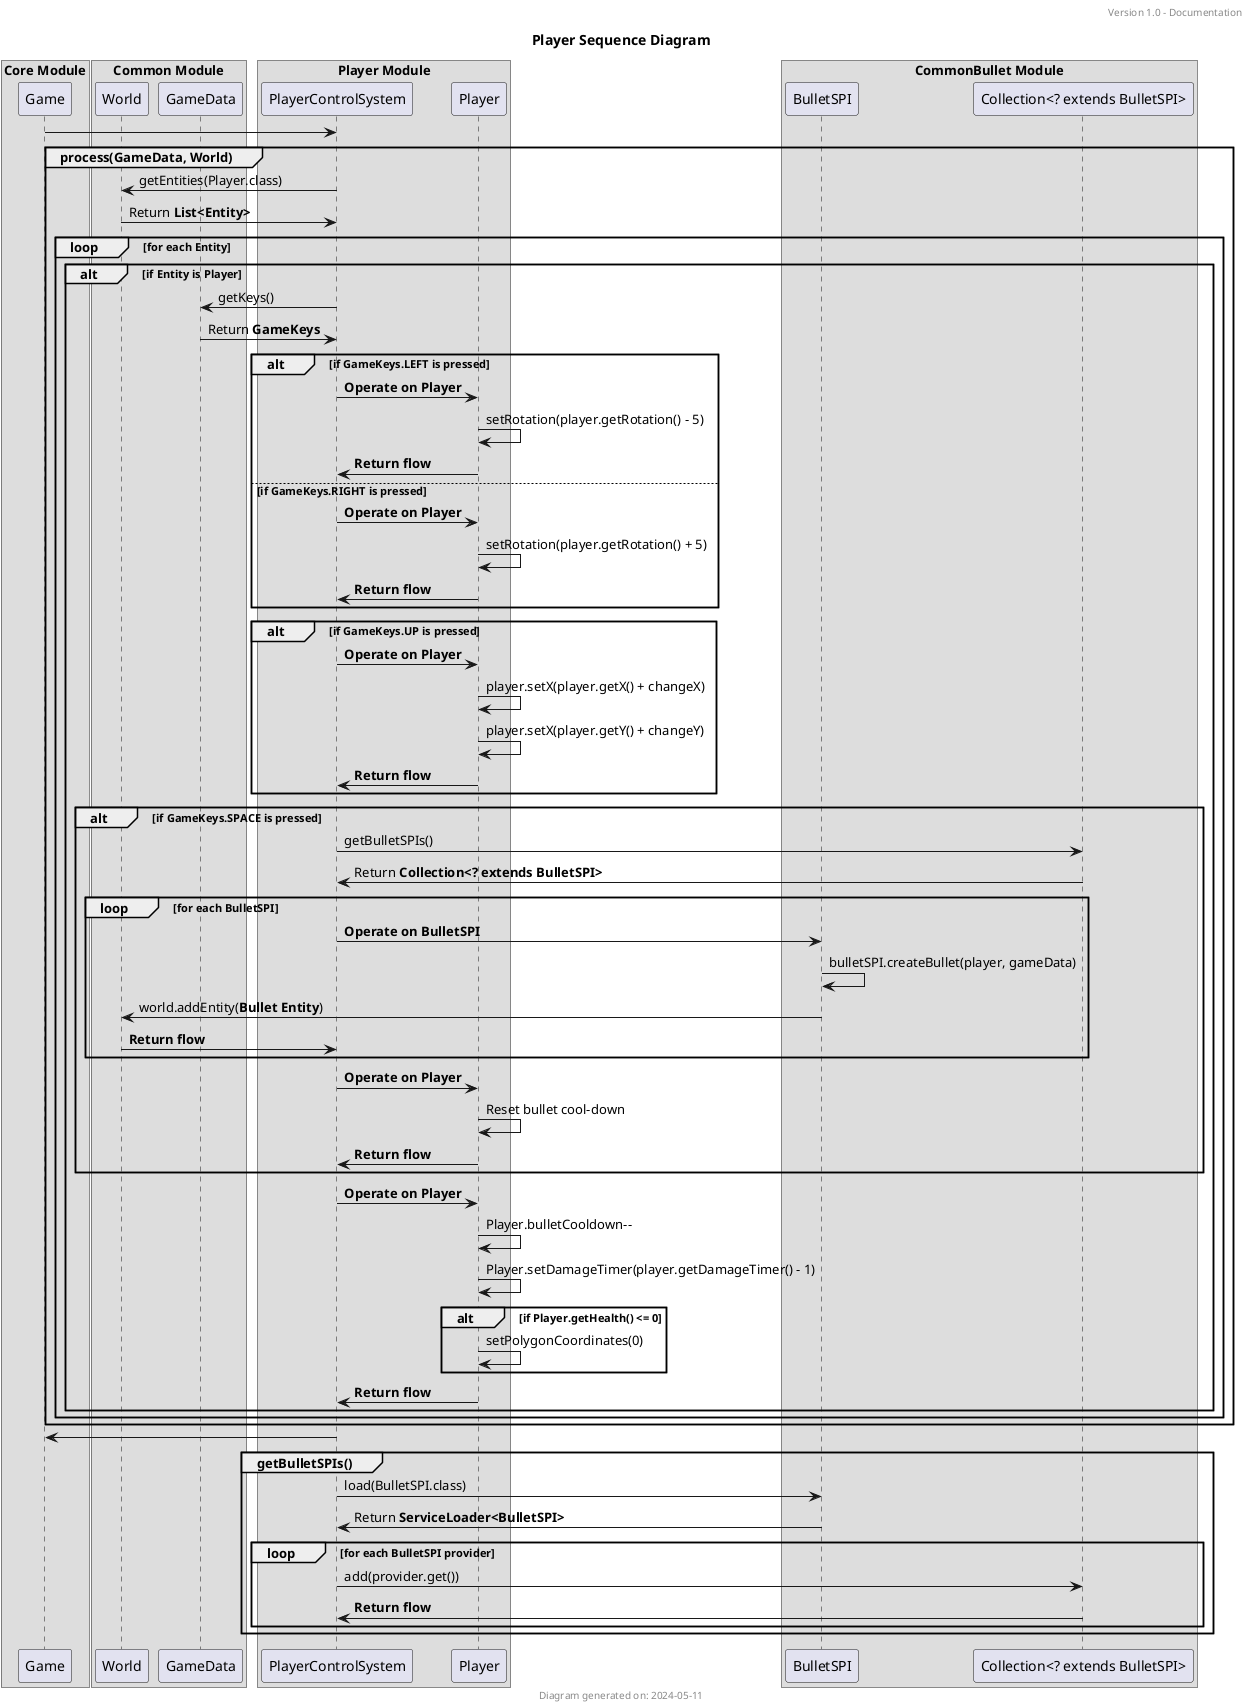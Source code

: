     @startuml
'https://plantuml.com/sequence-diagram
title Player Sequence Diagram
header Version 1.0 - Documentation
footer Diagram generated on: 2024-05-11

box "Core Module"
participant Game
box end

box "Common Module"
participant World
participant GameData
end box

box "Player Module"
participant PlayerControlSystem
participant Player
end box

box "CommonBullet Module"
participant BulletSPI
participant "Collection<? extends BulletSPI>"
end box

Game -> PlayerControlSystem
group process(GameData, World)
    World <- PlayerControlSystem : getEntities(Player.class)
    World -> PlayerControlSystem : Return **List<Entity>**
    loop for each Entity
        alt if Entity is Player
            PlayerControlSystem -> GameData : getKeys()
            PlayerControlSystem <- GameData : Return **GameKeys**
            alt if GameKeys.LEFT is pressed
                PlayerControlSystem -> Player : **Operate on Player**
                Player -> Player : setRotation(player.getRotation() - 5)
                Player -> PlayerControlSystem : **Return flow**
            else if GameKeys.RIGHT is pressed
                PlayerControlSystem -> Player : **Operate on Player**
                Player -> Player : setRotation(player.getRotation() + 5)
                Player -> PlayerControlSystem : **Return flow**
            end
            alt if GameKeys.UP is pressed
                PlayerControlSystem -> Player : **Operate on Player**
                Player -> Player : player.setX(player.getX() + changeX)
                Player -> Player : player.setX(player.getY() + changeY)
                Player -> PlayerControlSystem : **Return flow**
            end
            alt if GameKeys.SPACE is pressed
                PlayerControlSystem -> "Collection<? extends BulletSPI>" : getBulletSPIs()
                PlayerControlSystem <- "Collection<? extends BulletSPI>" : Return **Collection<? extends BulletSPI>**
                loop for each BulletSPI
                    PlayerControlSystem -> BulletSPI : **Operate on BulletSPI**
                    BulletSPI -> BulletSPI : bulletSPI.createBullet(player, gameData)
                    BulletSPI -> World : world.addEntity(**Bullet Entity**)
                    World -> PlayerControlSystem : **Return flow**
                end
                PlayerControlSystem -> Player : **Operate on Player**
                Player -> Player : Reset bullet cool-down
                Player -> PlayerControlSystem : **Return flow**
            end

            PlayerControlSystem -> Player : **Operate on Player**
            Player -> Player : Player.bulletCooldown--
            Player -> Player : Player.setDamageTimer(player.getDamageTimer() - 1)
            alt if Player.getHealth() <= 0
                            Player -> Player : setPolygonCoordinates(0)
            end
            Player -> PlayerControlSystem : **Return flow**
        end
    end
end
PlayerControlSystem -> Game

group getBulletSPIs()
    PlayerControlSystem -> BulletSPI : load(BulletSPI.class)
    PlayerControlSystem <- BulletSPI : Return **ServiceLoader<BulletSPI>**
    loop for each BulletSPI provider
        PlayerControlSystem -> "Collection<? extends BulletSPI>" : add(provider.get())
        "Collection<? extends BulletSPI>" -> PlayerControlSystem : **Return flow**
    end
end
@enduml
